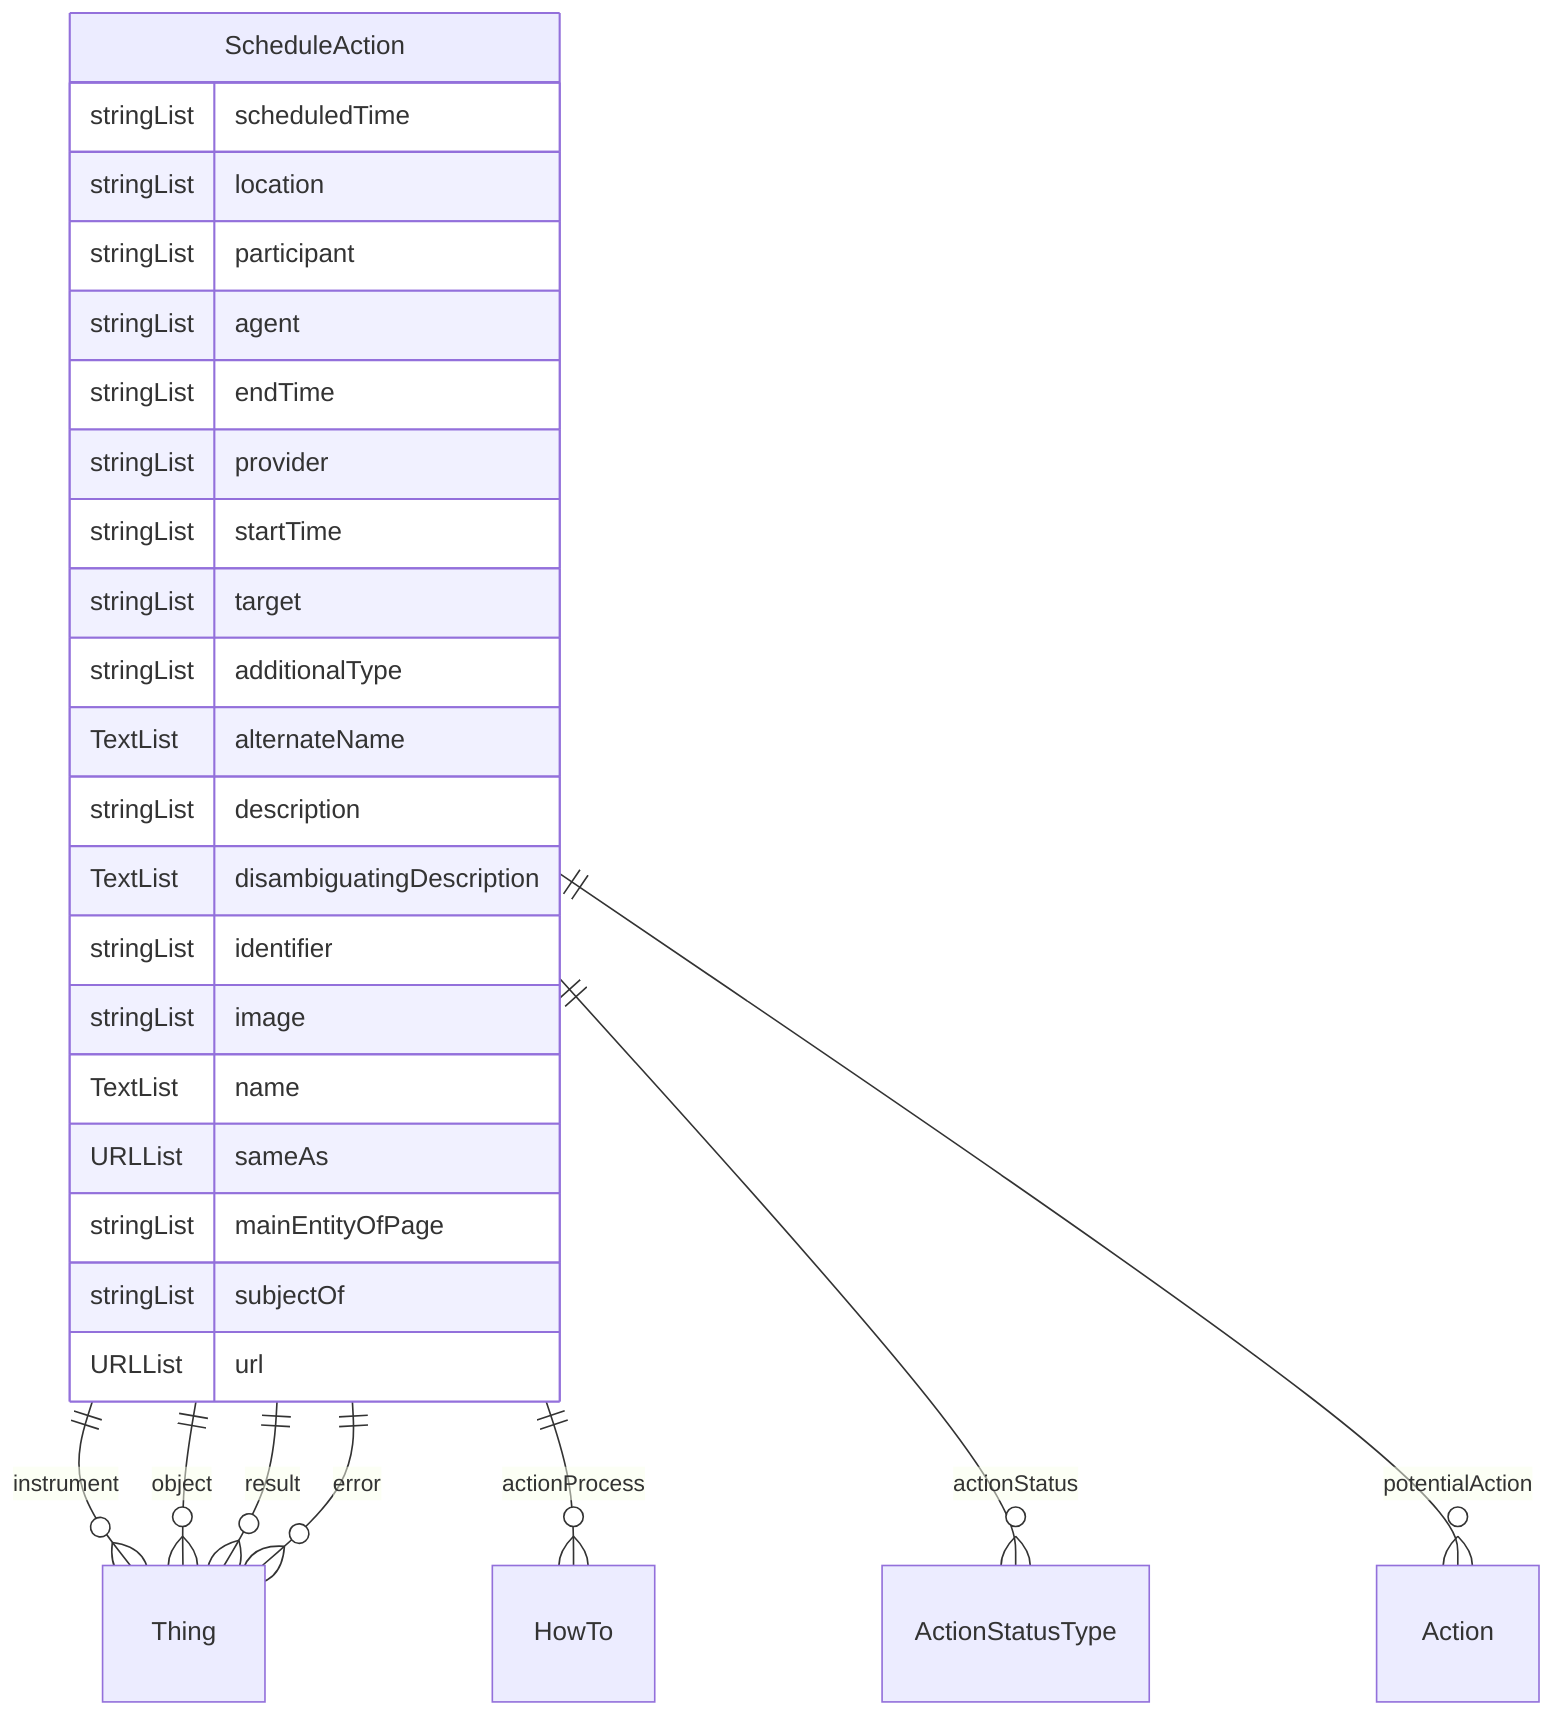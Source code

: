 erDiagram
ScheduleAction {
    stringList scheduledTime  
    stringList location  
    stringList participant  
    stringList agent  
    stringList endTime  
    stringList provider  
    stringList startTime  
    stringList target  
    stringList additionalType  
    TextList alternateName  
    stringList description  
    TextList disambiguatingDescription  
    stringList identifier  
    stringList image  
    TextList name  
    URLList sameAs  
    stringList mainEntityOfPage  
    stringList subjectOf  
    URLList url  
}

ScheduleAction ||--}o Thing : "instrument"
ScheduleAction ||--}o Thing : "object"
ScheduleAction ||--}o Thing : "result"
ScheduleAction ||--}o HowTo : "actionProcess"
ScheduleAction ||--}o ActionStatusType : "actionStatus"
ScheduleAction ||--}o Thing : "error"
ScheduleAction ||--}o Action : "potentialAction"